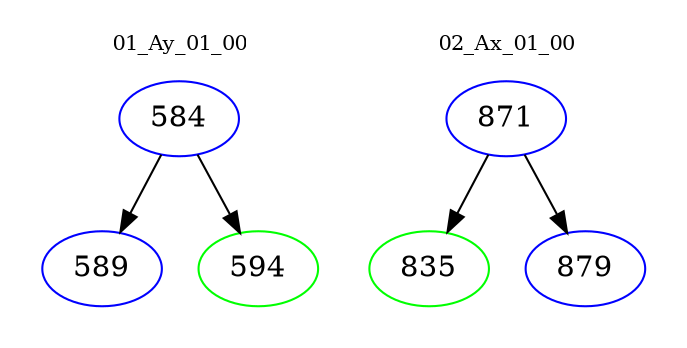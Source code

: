 digraph{
subgraph cluster_0 {
color = white
label = "01_Ay_01_00";
fontsize=10;
T0_584 [label="584", color="blue"]
T0_584 -> T0_589 [color="black"]
T0_589 [label="589", color="blue"]
T0_584 -> T0_594 [color="black"]
T0_594 [label="594", color="green"]
}
subgraph cluster_1 {
color = white
label = "02_Ax_01_00";
fontsize=10;
T1_871 [label="871", color="blue"]
T1_871 -> T1_835 [color="black"]
T1_835 [label="835", color="green"]
T1_871 -> T1_879 [color="black"]
T1_879 [label="879", color="blue"]
}
}

